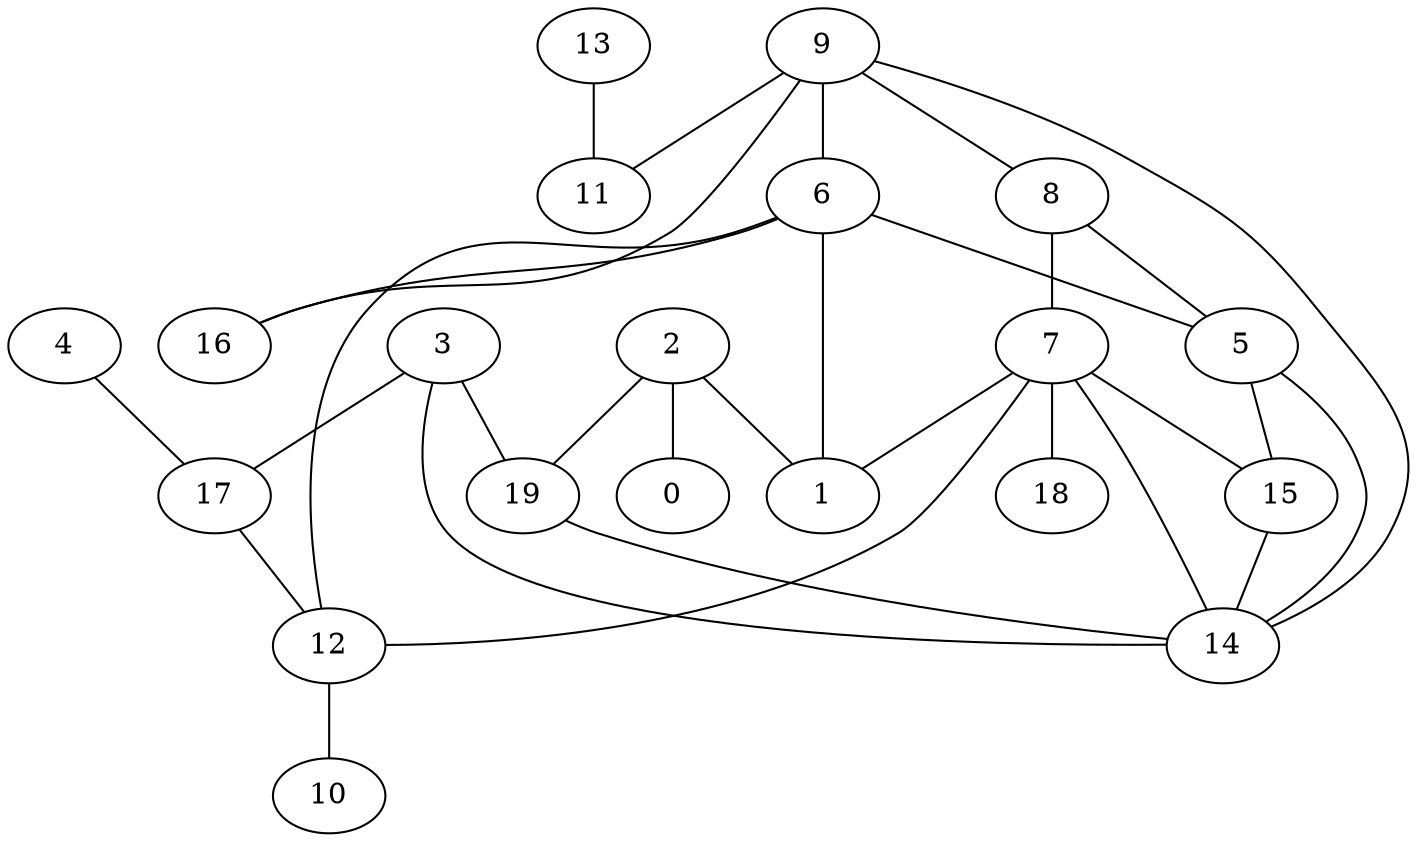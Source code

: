 digraph GG_graph {

subgraph G_graph {
edge [color = black]
"5" -> "15" [dir = none]
"4" -> "17" [dir = none]
"15" -> "14" [dir = none]
"13" -> "11" [dir = none]
"12" -> "10" [dir = none]
"6" -> "16" [dir = none]
"6" -> "1" [dir = none]
"6" -> "12" [dir = none]
"7" -> "18" [dir = none]
"7" -> "12" [dir = none]
"17" -> "12" [dir = none]
"9" -> "8" [dir = none]
"9" -> "14" [dir = none]
"9" -> "11" [dir = none]
"9" -> "6" [dir = none]
"3" -> "14" [dir = none]
"2" -> "19" [dir = none]
"2" -> "0" [dir = none]
"2" -> "1" [dir = none]
"6" -> "5" [dir = none]
"8" -> "7" [dir = none]
"3" -> "17" [dir = none]
"5" -> "14" [dir = none]
"7" -> "15" [dir = none]
"8" -> "5" [dir = none]
"7" -> "14" [dir = none]
"3" -> "19" [dir = none]
"9" -> "16" [dir = none]
"19" -> "14" [dir = none]
"7" -> "1" [dir = none]
}

}
